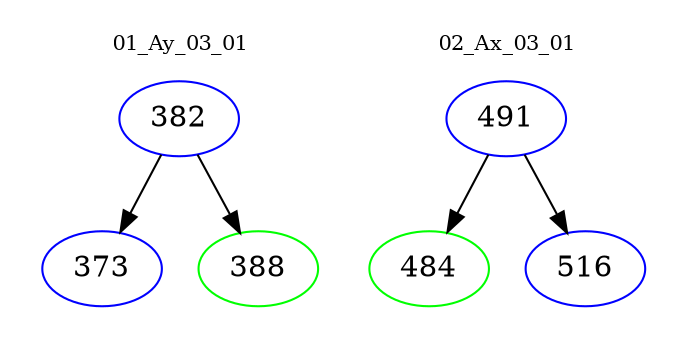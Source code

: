 digraph{
subgraph cluster_0 {
color = white
label = "01_Ay_03_01";
fontsize=10;
T0_382 [label="382", color="blue"]
T0_382 -> T0_373 [color="black"]
T0_373 [label="373", color="blue"]
T0_382 -> T0_388 [color="black"]
T0_388 [label="388", color="green"]
}
subgraph cluster_1 {
color = white
label = "02_Ax_03_01";
fontsize=10;
T1_491 [label="491", color="blue"]
T1_491 -> T1_484 [color="black"]
T1_484 [label="484", color="green"]
T1_491 -> T1_516 [color="black"]
T1_516 [label="516", color="blue"]
}
}
